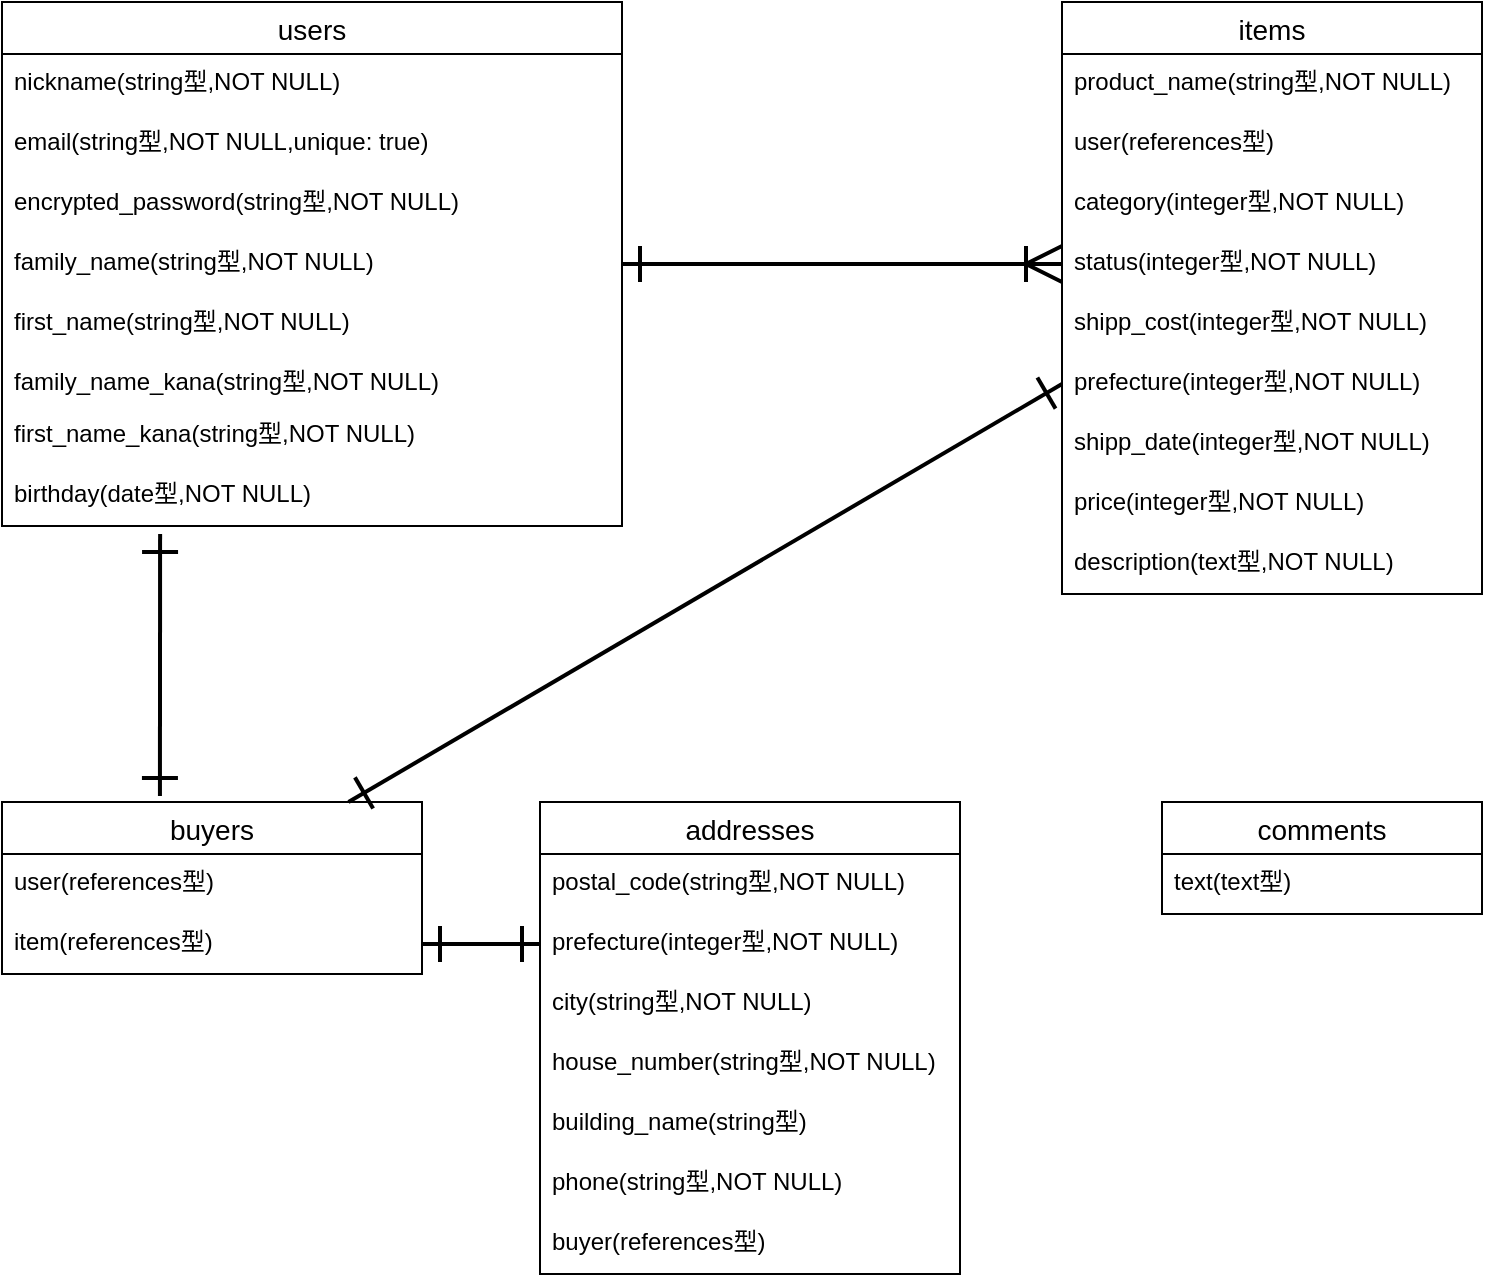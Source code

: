 <mxfile>
    <diagram id="Wvf_AMEsYwxyl8YDxMq0" name="ページ1">
        <mxGraphModel dx="761" dy="537" grid="1" gridSize="10" guides="1" tooltips="1" connect="1" arrows="1" fold="1" page="1" pageScale="1" pageWidth="827" pageHeight="1169" math="0" shadow="0">
            <root>
                <mxCell id="0"/>
                <mxCell id="1" parent="0"/>
                <mxCell id="2" value="users" style="swimlane;fontStyle=0;childLayout=stackLayout;horizontal=1;startSize=26;horizontalStack=0;resizeParent=1;resizeParentMax=0;resizeLast=0;collapsible=1;marginBottom=0;align=center;fontSize=14;" parent="1" vertex="1">
                    <mxGeometry x="40" y="40" width="310" height="262" as="geometry"/>
                </mxCell>
                <mxCell id="3" value="nickname(string型,NOT NULL)" style="text;strokeColor=none;fillColor=none;spacingLeft=4;spacingRight=4;overflow=hidden;rotatable=0;points=[[0,0.5],[1,0.5]];portConstraint=eastwest;fontSize=12;" parent="2" vertex="1">
                    <mxGeometry y="26" width="310" height="30" as="geometry"/>
                </mxCell>
                <mxCell id="4" value="email(string型,NOT NULL,unique: true)" style="text;strokeColor=none;fillColor=none;spacingLeft=4;spacingRight=4;overflow=hidden;rotatable=0;points=[[0,0.5],[1,0.5]];portConstraint=eastwest;fontSize=12;" parent="2" vertex="1">
                    <mxGeometry y="56" width="310" height="30" as="geometry"/>
                </mxCell>
                <mxCell id="5" value="encrypted_password(string型,NOT NULL)&#10;" style="text;strokeColor=none;fillColor=none;spacingLeft=4;spacingRight=4;overflow=hidden;rotatable=0;points=[[0,0.5],[1,0.5]];portConstraint=eastwest;fontSize=12;" parent="2" vertex="1">
                    <mxGeometry y="86" width="310" height="30" as="geometry"/>
                </mxCell>
                <mxCell id="tOfP7pvmhcuhbtr5Nc1U-6" value="family_name(string型,NOT NULL)" style="text;strokeColor=none;fillColor=none;spacingLeft=4;spacingRight=4;overflow=hidden;rotatable=0;points=[[0,0.5],[1,0.5]];portConstraint=eastwest;fontSize=12;" parent="2" vertex="1">
                    <mxGeometry y="116" width="310" height="30" as="geometry"/>
                </mxCell>
                <mxCell id="tOfP7pvmhcuhbtr5Nc1U-7" value="first_name(string型,NOT NULL)" style="text;strokeColor=none;fillColor=none;spacingLeft=4;spacingRight=4;overflow=hidden;rotatable=0;points=[[0,0.5],[1,0.5]];portConstraint=eastwest;fontSize=12;" parent="2" vertex="1">
                    <mxGeometry y="146" width="310" height="30" as="geometry"/>
                </mxCell>
                <mxCell id="8" value="family_name_kana(string型,NOT NULL)" style="text;strokeColor=none;fillColor=none;spacingLeft=4;spacingRight=4;overflow=hidden;rotatable=0;points=[[0,0.5],[1,0.5]];portConstraint=eastwest;fontSize=12;" parent="2" vertex="1">
                    <mxGeometry y="176" width="310" height="26" as="geometry"/>
                </mxCell>
                <mxCell id="9" value="first_name_kana(string型,NOT NULL)" style="text;strokeColor=none;fillColor=none;spacingLeft=4;spacingRight=4;overflow=hidden;rotatable=0;points=[[0,0.5],[1,0.5]];portConstraint=eastwest;fontSize=12;" parent="2" vertex="1">
                    <mxGeometry y="202" width="310" height="30" as="geometry"/>
                </mxCell>
                <mxCell id="10" value="birthday(date型,NOT NULL)" style="text;strokeColor=none;fillColor=none;spacingLeft=4;spacingRight=4;overflow=hidden;rotatable=0;points=[[0,0.5],[1,0.5]];portConstraint=eastwest;fontSize=12;" parent="2" vertex="1">
                    <mxGeometry y="232" width="310" height="30" as="geometry"/>
                </mxCell>
                <mxCell id="tOfP7pvmhcuhbtr5Nc1U-9" value="items" style="swimlane;fontStyle=0;childLayout=stackLayout;horizontal=1;startSize=26;horizontalStack=0;resizeParent=1;resizeParentMax=0;resizeLast=0;collapsible=1;marginBottom=0;align=center;fontSize=14;" parent="1" vertex="1">
                    <mxGeometry x="570" y="40" width="210" height="296" as="geometry"/>
                </mxCell>
                <mxCell id="tOfP7pvmhcuhbtr5Nc1U-12" value="product_name(string型,NOT NULL)" style="text;strokeColor=none;fillColor=none;spacingLeft=4;spacingRight=4;overflow=hidden;rotatable=0;points=[[0,0.5],[1,0.5]];portConstraint=eastwest;fontSize=12;" parent="tOfP7pvmhcuhbtr5Nc1U-9" vertex="1">
                    <mxGeometry y="26" width="210" height="30" as="geometry"/>
                </mxCell>
                <mxCell id="tOfP7pvmhcuhbtr5Nc1U-16" value="user(references型)" style="text;strokeColor=none;fillColor=none;spacingLeft=4;spacingRight=4;overflow=hidden;rotatable=0;points=[[0,0.5],[1,0.5]];portConstraint=eastwest;fontSize=12;" parent="tOfP7pvmhcuhbtr5Nc1U-9" vertex="1">
                    <mxGeometry y="56" width="210" height="30" as="geometry"/>
                </mxCell>
                <mxCell id="tOfP7pvmhcuhbtr5Nc1U-17" value="category(integer型,NOT NULL)" style="text;strokeColor=none;fillColor=none;spacingLeft=4;spacingRight=4;overflow=hidden;rotatable=0;points=[[0,0.5],[1,0.5]];portConstraint=eastwest;fontSize=12;" parent="tOfP7pvmhcuhbtr5Nc1U-9" vertex="1">
                    <mxGeometry y="86" width="210" height="30" as="geometry"/>
                </mxCell>
                <mxCell id="tOfP7pvmhcuhbtr5Nc1U-18" value="status(integer型,NOT NULL)" style="text;strokeColor=none;fillColor=none;spacingLeft=4;spacingRight=4;overflow=hidden;rotatable=0;points=[[0,0.5],[1,0.5]];portConstraint=eastwest;fontSize=12;" parent="tOfP7pvmhcuhbtr5Nc1U-9" vertex="1">
                    <mxGeometry y="116" width="210" height="30" as="geometry"/>
                </mxCell>
                <mxCell id="tOfP7pvmhcuhbtr5Nc1U-19" value="shipp_cost(integer型,NOT NULL)" style="text;strokeColor=none;fillColor=none;spacingLeft=4;spacingRight=4;overflow=hidden;rotatable=0;points=[[0,0.5],[1,0.5]];portConstraint=eastwest;fontSize=12;" parent="tOfP7pvmhcuhbtr5Nc1U-9" vertex="1">
                    <mxGeometry y="146" width="210" height="30" as="geometry"/>
                </mxCell>
                <mxCell id="tOfP7pvmhcuhbtr5Nc1U-20" value="prefecture(integer型,NOT NULL)" style="text;strokeColor=none;fillColor=none;spacingLeft=4;spacingRight=4;overflow=hidden;rotatable=0;points=[[0,0.5],[1,0.5]];portConstraint=eastwest;fontSize=12;" parent="tOfP7pvmhcuhbtr5Nc1U-9" vertex="1">
                    <mxGeometry y="176" width="210" height="30" as="geometry"/>
                </mxCell>
                <mxCell id="tOfP7pvmhcuhbtr5Nc1U-22" value="shipp_date(integer型,NOT NULL)" style="text;strokeColor=none;fillColor=none;spacingLeft=4;spacingRight=4;overflow=hidden;rotatable=0;points=[[0,0.5],[1,0.5]];portConstraint=eastwest;fontSize=12;" parent="tOfP7pvmhcuhbtr5Nc1U-9" vertex="1">
                    <mxGeometry y="206" width="210" height="30" as="geometry"/>
                </mxCell>
                <mxCell id="tOfP7pvmhcuhbtr5Nc1U-23" value="price(integer型,NOT NULL)" style="text;strokeColor=none;fillColor=none;spacingLeft=4;spacingRight=4;overflow=hidden;rotatable=0;points=[[0,0.5],[1,0.5]];portConstraint=eastwest;fontSize=12;" parent="tOfP7pvmhcuhbtr5Nc1U-9" vertex="1">
                    <mxGeometry y="236" width="210" height="30" as="geometry"/>
                </mxCell>
                <mxCell id="11" value="description(text型,NOT NULL)" style="text;strokeColor=none;fillColor=none;spacingLeft=4;spacingRight=4;overflow=hidden;rotatable=0;points=[[0,0.5],[1,0.5]];portConstraint=eastwest;fontSize=12;" parent="tOfP7pvmhcuhbtr5Nc1U-9" vertex="1">
                    <mxGeometry y="266" width="210" height="30" as="geometry"/>
                </mxCell>
                <mxCell id="tOfP7pvmhcuhbtr5Nc1U-24" value="buyers" style="swimlane;fontStyle=0;childLayout=stackLayout;horizontal=1;startSize=26;horizontalStack=0;resizeParent=1;resizeParentMax=0;resizeLast=0;collapsible=1;marginBottom=0;align=center;fontSize=14;" parent="1" vertex="1">
                    <mxGeometry x="40" y="440" width="210" height="86" as="geometry"/>
                </mxCell>
                <mxCell id="tOfP7pvmhcuhbtr5Nc1U-27" value="user(references型)" style="text;strokeColor=none;fillColor=none;spacingLeft=4;spacingRight=4;overflow=hidden;rotatable=0;points=[[0,0.5],[1,0.5]];portConstraint=eastwest;fontSize=12;" parent="tOfP7pvmhcuhbtr5Nc1U-24" vertex="1">
                    <mxGeometry y="26" width="210" height="30" as="geometry"/>
                </mxCell>
                <mxCell id="tOfP7pvmhcuhbtr5Nc1U-32" value="item(references型)" style="text;strokeColor=none;fillColor=none;spacingLeft=4;spacingRight=4;overflow=hidden;rotatable=0;points=[[0,0.5],[1,0.5]];portConstraint=eastwest;fontSize=12;" parent="tOfP7pvmhcuhbtr5Nc1U-24" vertex="1">
                    <mxGeometry y="56" width="210" height="30" as="geometry"/>
                </mxCell>
                <mxCell id="tOfP7pvmhcuhbtr5Nc1U-34" value="addresses" style="swimlane;fontStyle=0;childLayout=stackLayout;horizontal=1;startSize=26;horizontalStack=0;resizeParent=1;resizeParentMax=0;resizeLast=0;collapsible=1;marginBottom=0;align=center;fontSize=14;" parent="1" vertex="1">
                    <mxGeometry x="309" y="440" width="210" height="236" as="geometry"/>
                </mxCell>
                <mxCell id="tOfP7pvmhcuhbtr5Nc1U-35" value="postal_code(string型,NOT NULL)" style="text;strokeColor=none;fillColor=none;spacingLeft=4;spacingRight=4;overflow=hidden;rotatable=0;points=[[0,0.5],[1,0.5]];portConstraint=eastwest;fontSize=12;" parent="tOfP7pvmhcuhbtr5Nc1U-34" vertex="1">
                    <mxGeometry y="26" width="210" height="30" as="geometry"/>
                </mxCell>
                <mxCell id="tOfP7pvmhcuhbtr5Nc1U-36" value="prefecture(integer型,NOT NULL)" style="text;strokeColor=none;fillColor=none;spacingLeft=4;spacingRight=4;overflow=hidden;rotatable=0;points=[[0,0.5],[1,0.5]];portConstraint=eastwest;fontSize=12;" parent="tOfP7pvmhcuhbtr5Nc1U-34" vertex="1">
                    <mxGeometry y="56" width="210" height="30" as="geometry"/>
                </mxCell>
                <mxCell id="tOfP7pvmhcuhbtr5Nc1U-37" value="city(string型,NOT NULL)" style="text;strokeColor=none;fillColor=none;spacingLeft=4;spacingRight=4;overflow=hidden;rotatable=0;points=[[0,0.5],[1,0.5]];portConstraint=eastwest;fontSize=12;" parent="tOfP7pvmhcuhbtr5Nc1U-34" vertex="1">
                    <mxGeometry y="86" width="210" height="30" as="geometry"/>
                </mxCell>
                <mxCell id="tOfP7pvmhcuhbtr5Nc1U-38" value="house_number(string型,NOT NULL)" style="text;strokeColor=none;fillColor=none;spacingLeft=4;spacingRight=4;overflow=hidden;rotatable=0;points=[[0,0.5],[1,0.5]];portConstraint=eastwest;fontSize=12;" parent="tOfP7pvmhcuhbtr5Nc1U-34" vertex="1">
                    <mxGeometry y="116" width="210" height="30" as="geometry"/>
                </mxCell>
                <mxCell id="tOfP7pvmhcuhbtr5Nc1U-39" value="building_name(string型)" style="text;strokeColor=none;fillColor=none;spacingLeft=4;spacingRight=4;overflow=hidden;rotatable=0;points=[[0,0.5],[1,0.5]];portConstraint=eastwest;fontSize=12;" parent="tOfP7pvmhcuhbtr5Nc1U-34" vertex="1">
                    <mxGeometry y="146" width="210" height="30" as="geometry"/>
                </mxCell>
                <mxCell id="tOfP7pvmhcuhbtr5Nc1U-40" value="phone(string型,NOT NULL)" style="text;strokeColor=none;fillColor=none;spacingLeft=4;spacingRight=4;overflow=hidden;rotatable=0;points=[[0,0.5],[1,0.5]];portConstraint=eastwest;fontSize=12;" parent="tOfP7pvmhcuhbtr5Nc1U-34" vertex="1">
                    <mxGeometry y="176" width="210" height="30" as="geometry"/>
                </mxCell>
                <mxCell id="12" value="buyer(references型)" style="text;strokeColor=none;fillColor=none;spacingLeft=4;spacingRight=4;overflow=hidden;rotatable=0;points=[[0,0.5],[1,0.5]];portConstraint=eastwest;fontSize=12;" vertex="1" parent="tOfP7pvmhcuhbtr5Nc1U-34">
                    <mxGeometry y="206" width="210" height="30" as="geometry"/>
                </mxCell>
                <mxCell id="tOfP7pvmhcuhbtr5Nc1U-41" value="comments" style="swimlane;fontStyle=0;childLayout=stackLayout;horizontal=1;startSize=26;horizontalStack=0;resizeParent=1;resizeParentMax=0;resizeLast=0;collapsible=1;marginBottom=0;align=center;fontSize=14;" parent="1" vertex="1">
                    <mxGeometry x="620" y="440" width="160" height="56" as="geometry"/>
                </mxCell>
                <mxCell id="tOfP7pvmhcuhbtr5Nc1U-43" value="text(text型)" style="text;strokeColor=none;fillColor=none;spacingLeft=4;spacingRight=4;overflow=hidden;rotatable=0;points=[[0,0.5],[1,0.5]];portConstraint=eastwest;fontSize=12;" parent="tOfP7pvmhcuhbtr5Nc1U-41" vertex="1">
                    <mxGeometry y="26" width="160" height="30" as="geometry"/>
                </mxCell>
                <mxCell id="tOfP7pvmhcuhbtr5Nc1U-47" value="" style="edgeStyle=entityRelationEdgeStyle;fontSize=12;html=1;endArrow=ERoneToMany;startArrow=ERone;entryX=0;entryY=0.5;entryDx=0;entryDy=0;strokeWidth=2;startFill=0;endSize=15;startSize=15;exitX=1;exitY=0.5;exitDx=0;exitDy=0;" parent="1" target="tOfP7pvmhcuhbtr5Nc1U-18" edge="1">
                    <mxGeometry width="100" height="100" relative="1" as="geometry">
                        <mxPoint x="350" y="171" as="sourcePoint"/>
                        <mxPoint x="451" y="171" as="targetPoint"/>
                    </mxGeometry>
                </mxCell>
                <mxCell id="tOfP7pvmhcuhbtr5Nc1U-50" value="" style="fontSize=12;html=1;endArrow=ERone;startArrow=ERone;strokeWidth=2;startFill=0;rounded=0;exitX=0.825;exitY=0;exitDx=0;exitDy=0;startSize=15;endSize=15;exitPerimeter=0;entryX=0;entryY=0.5;entryDx=0;entryDy=0;endFill=0;" parent="1" source="tOfP7pvmhcuhbtr5Nc1U-24" target="tOfP7pvmhcuhbtr5Nc1U-20" edge="1">
                    <mxGeometry width="100" height="100" relative="1" as="geometry">
                        <mxPoint x="280.0" y="300" as="sourcePoint"/>
                        <mxPoint x="436" y="270" as="targetPoint"/>
                    </mxGeometry>
                </mxCell>
                <mxCell id="tOfP7pvmhcuhbtr5Nc1U-51" value="" style="fontSize=12;html=1;endArrow=ERone;startArrow=ERone;strokeWidth=2;startFill=0;rounded=0;exitX=1;exitY=0.5;exitDx=0;exitDy=0;startSize=15;endSize=15;entryX=0;entryY=0.5;entryDx=0;entryDy=0;endFill=0;" parent="1" source="tOfP7pvmhcuhbtr5Nc1U-32" target="tOfP7pvmhcuhbtr5Nc1U-36" edge="1">
                    <mxGeometry width="100" height="100" relative="1" as="geometry">
                        <mxPoint x="210.0" y="484" as="sourcePoint"/>
                        <mxPoint x="263.04" y="585" as="targetPoint"/>
                    </mxGeometry>
                </mxCell>
                <mxCell id="tOfP7pvmhcuhbtr5Nc1U-53" value="" style="fontSize=12;html=1;endArrow=ERone;startArrow=ERone;strokeWidth=2;startFill=0;rounded=0;startSize=15;endSize=15;endFill=0;exitX=0.255;exitY=1.133;exitDx=0;exitDy=0;exitPerimeter=0;entryX=0.376;entryY=-0.035;entryDx=0;entryDy=0;entryPerimeter=0;" parent="1" source="10" edge="1" target="tOfP7pvmhcuhbtr5Nc1U-24">
                    <mxGeometry width="100" height="100" relative="1" as="geometry">
                        <mxPoint x="123" y="360" as="sourcePoint"/>
                        <mxPoint x="119" y="430" as="targetPoint"/>
                    </mxGeometry>
                </mxCell>
            </root>
        </mxGraphModel>
    </diagram>
    <diagram id="0D3vSdD7qDNpKlQyzc5U" name="ページ2">
        &#xa;        &#xa;&#xa;
        <mxGraphModel dx="728" dy="537" grid="1" gridSize="10" guides="1" tooltips="1" connect="1" arrows="1" fold="1" page="1" pageScale="1" pageWidth="827" pageHeight="1169" math="0" shadow="0">
            &#xa;            &#xa;&#xa;
            <root>
                &#xa;                &#xa;&#xa;
                <mxCell id="YdGbHd5ckRYG279IrqhZ-0"/>
                &#xa;                &#xa;&#xa;
                <mxCell id="YdGbHd5ckRYG279IrqhZ-1" parent="YdGbHd5ckRYG279IrqhZ-0"/>
                &#xa;                &#xa;&#xa;
            </root>
            &#xa;            &#xa;&#xa;
        </mxGraphModel>
        &#xa;        &#xa;&#xa;
    </diagram>
</mxfile>